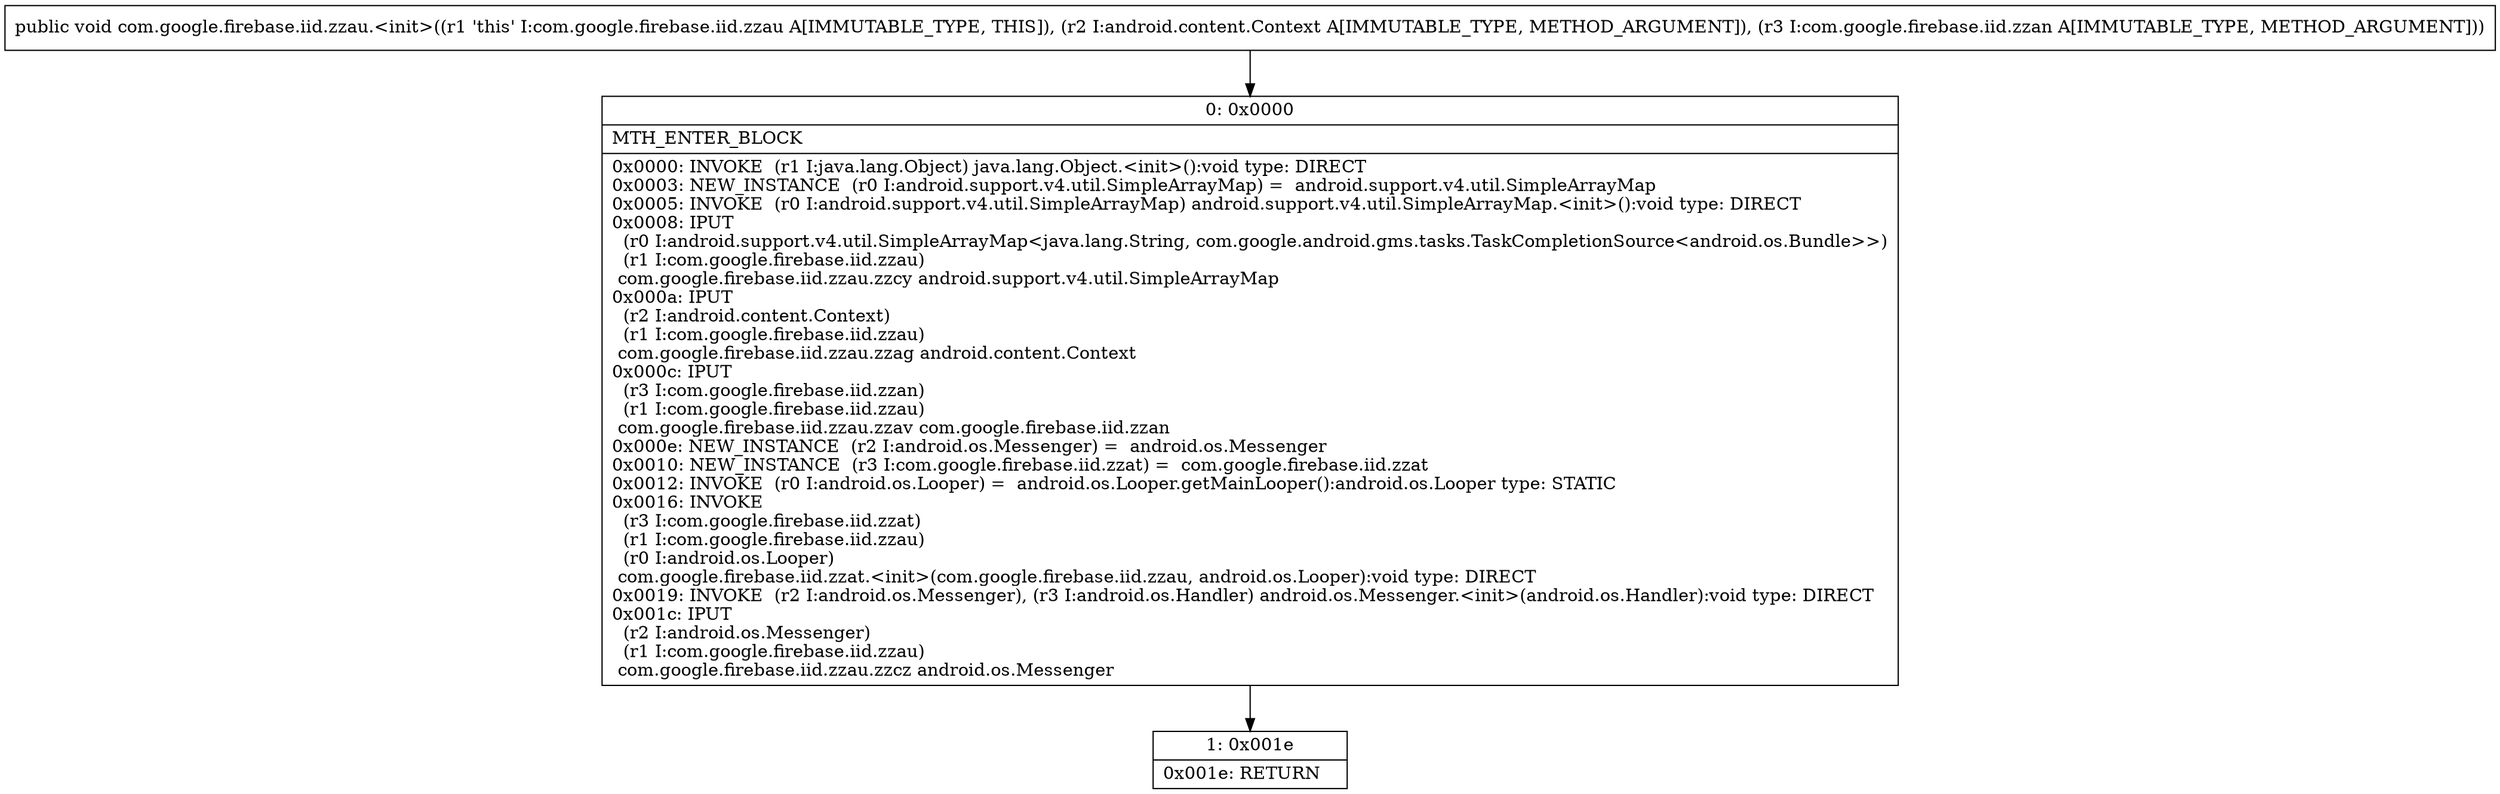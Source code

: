 digraph "CFG forcom.google.firebase.iid.zzau.\<init\>(Landroid\/content\/Context;Lcom\/google\/firebase\/iid\/zzan;)V" {
Node_0 [shape=record,label="{0\:\ 0x0000|MTH_ENTER_BLOCK\l|0x0000: INVOKE  (r1 I:java.lang.Object) java.lang.Object.\<init\>():void type: DIRECT \l0x0003: NEW_INSTANCE  (r0 I:android.support.v4.util.SimpleArrayMap) =  android.support.v4.util.SimpleArrayMap \l0x0005: INVOKE  (r0 I:android.support.v4.util.SimpleArrayMap) android.support.v4.util.SimpleArrayMap.\<init\>():void type: DIRECT \l0x0008: IPUT  \l  (r0 I:android.support.v4.util.SimpleArrayMap\<java.lang.String, com.google.android.gms.tasks.TaskCompletionSource\<android.os.Bundle\>\>)\l  (r1 I:com.google.firebase.iid.zzau)\l com.google.firebase.iid.zzau.zzcy android.support.v4.util.SimpleArrayMap \l0x000a: IPUT  \l  (r2 I:android.content.Context)\l  (r1 I:com.google.firebase.iid.zzau)\l com.google.firebase.iid.zzau.zzag android.content.Context \l0x000c: IPUT  \l  (r3 I:com.google.firebase.iid.zzan)\l  (r1 I:com.google.firebase.iid.zzau)\l com.google.firebase.iid.zzau.zzav com.google.firebase.iid.zzan \l0x000e: NEW_INSTANCE  (r2 I:android.os.Messenger) =  android.os.Messenger \l0x0010: NEW_INSTANCE  (r3 I:com.google.firebase.iid.zzat) =  com.google.firebase.iid.zzat \l0x0012: INVOKE  (r0 I:android.os.Looper) =  android.os.Looper.getMainLooper():android.os.Looper type: STATIC \l0x0016: INVOKE  \l  (r3 I:com.google.firebase.iid.zzat)\l  (r1 I:com.google.firebase.iid.zzau)\l  (r0 I:android.os.Looper)\l com.google.firebase.iid.zzat.\<init\>(com.google.firebase.iid.zzau, android.os.Looper):void type: DIRECT \l0x0019: INVOKE  (r2 I:android.os.Messenger), (r3 I:android.os.Handler) android.os.Messenger.\<init\>(android.os.Handler):void type: DIRECT \l0x001c: IPUT  \l  (r2 I:android.os.Messenger)\l  (r1 I:com.google.firebase.iid.zzau)\l com.google.firebase.iid.zzau.zzcz android.os.Messenger \l}"];
Node_1 [shape=record,label="{1\:\ 0x001e|0x001e: RETURN   \l}"];
MethodNode[shape=record,label="{public void com.google.firebase.iid.zzau.\<init\>((r1 'this' I:com.google.firebase.iid.zzau A[IMMUTABLE_TYPE, THIS]), (r2 I:android.content.Context A[IMMUTABLE_TYPE, METHOD_ARGUMENT]), (r3 I:com.google.firebase.iid.zzan A[IMMUTABLE_TYPE, METHOD_ARGUMENT])) }"];
MethodNode -> Node_0;
Node_0 -> Node_1;
}

